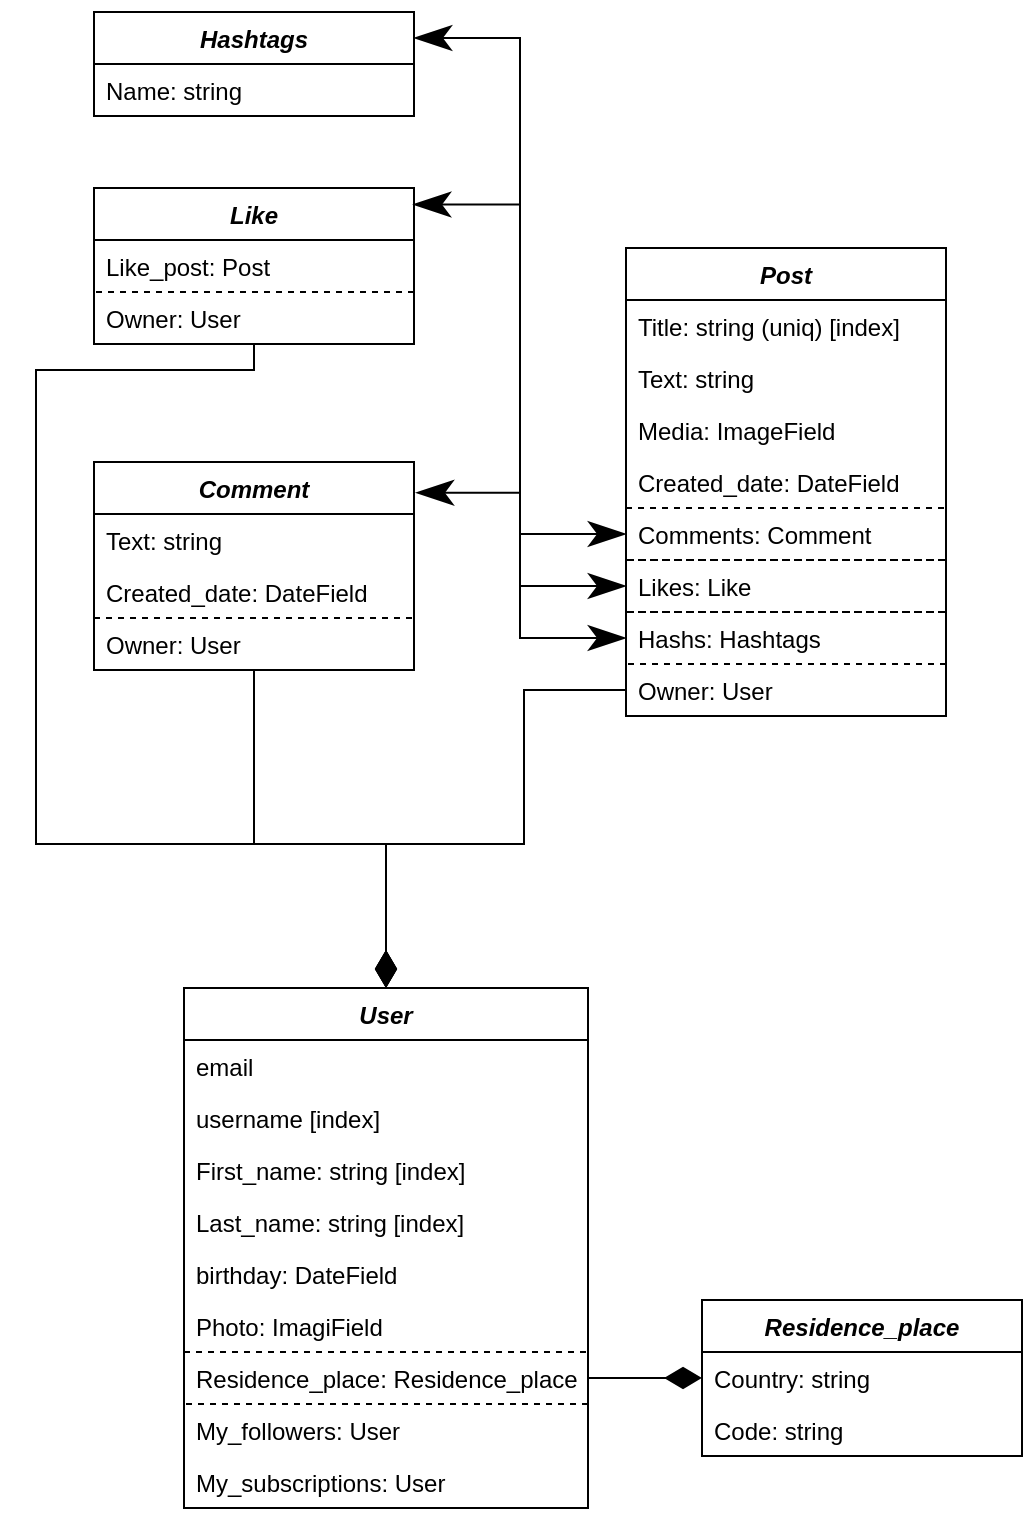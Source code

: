 <mxfile version="22.1.22" type="embed">
  <diagram id="C5RBs43oDa-KdzZeNtuy" name="Page-1">
    <mxGraphModel dx="703" dy="1033" grid="0" gridSize="10" guides="1" tooltips="1" connect="1" arrows="1" fold="1" page="1" pageScale="1" pageWidth="1169" pageHeight="827" background="none" math="0" shadow="0">
      <root>
        <mxCell id="WIyWlLk6GJQsqaUBKTNV-0" />
        <mxCell id="WIyWlLk6GJQsqaUBKTNV-1" parent="WIyWlLk6GJQsqaUBKTNV-0" />
        <mxCell id="zkfFHV4jXpPFQw0GAbJ--0" value="Residence_place" style="swimlane;fontStyle=3;align=center;verticalAlign=top;childLayout=stackLayout;horizontal=1;startSize=26;horizontalStack=0;resizeParent=1;resizeLast=0;collapsible=1;marginBottom=0;rounded=0;shadow=0;strokeWidth=1;" parent="WIyWlLk6GJQsqaUBKTNV-1" vertex="1">
          <mxGeometry x="766" y="675" width="160" height="78" as="geometry">
            <mxRectangle x="629" y="436" width="160" height="26" as="alternateBounds" />
          </mxGeometry>
        </mxCell>
        <mxCell id="zkfFHV4jXpPFQw0GAbJ--1" value="Country: string" style="text;align=left;verticalAlign=top;spacingLeft=4;spacingRight=4;overflow=hidden;rotatable=0;points=[[0,0.5],[1,0.5]];portConstraint=eastwest;" parent="zkfFHV4jXpPFQw0GAbJ--0" vertex="1">
          <mxGeometry y="26" width="160" height="26" as="geometry" />
        </mxCell>
        <mxCell id="5s991XsyKktp0hbbbUXU-14" value="Code: string" style="text;align=left;verticalAlign=top;spacingLeft=4;spacingRight=4;overflow=hidden;rotatable=0;points=[[0,0.5],[1,0.5]];portConstraint=eastwest;" parent="zkfFHV4jXpPFQw0GAbJ--0" vertex="1">
          <mxGeometry y="52" width="160" height="26" as="geometry" />
        </mxCell>
        <mxCell id="5s991XsyKktp0hbbbUXU-6" value="User" style="swimlane;fontStyle=3;align=center;verticalAlign=top;childLayout=stackLayout;horizontal=1;startSize=26;horizontalStack=0;resizeParent=1;resizeLast=0;collapsible=1;marginBottom=0;rounded=0;shadow=0;strokeWidth=1;" parent="WIyWlLk6GJQsqaUBKTNV-1" vertex="1">
          <mxGeometry x="507" y="519" width="202" height="260" as="geometry">
            <mxRectangle x="230" y="140" width="160" height="26" as="alternateBounds" />
          </mxGeometry>
        </mxCell>
        <mxCell id="5s991XsyKktp0hbbbUXU-7" value="email" style="text;align=left;verticalAlign=top;spacingLeft=4;spacingRight=4;overflow=hidden;rotatable=0;points=[[0,0.5],[1,0.5]];portConstraint=eastwest;" parent="5s991XsyKktp0hbbbUXU-6" vertex="1">
          <mxGeometry y="26" width="202" height="26" as="geometry" />
        </mxCell>
        <mxCell id="5s991XsyKktp0hbbbUXU-8" value="username [index]" style="text;align=left;verticalAlign=top;spacingLeft=4;spacingRight=4;overflow=hidden;rotatable=0;points=[[0,0.5],[1,0.5]];portConstraint=eastwest;rounded=0;shadow=0;html=0;" parent="5s991XsyKktp0hbbbUXU-6" vertex="1">
          <mxGeometry y="52" width="202" height="26" as="geometry" />
        </mxCell>
        <mxCell id="5s991XsyKktp0hbbbUXU-9" value="First_name: string [index]" style="text;align=left;verticalAlign=top;spacingLeft=4;spacingRight=4;overflow=hidden;rotatable=0;points=[[0,0.5],[1,0.5]];portConstraint=eastwest;rounded=0;shadow=0;html=0;" parent="5s991XsyKktp0hbbbUXU-6" vertex="1">
          <mxGeometry y="78" width="202" height="26" as="geometry" />
        </mxCell>
        <mxCell id="5s991XsyKktp0hbbbUXU-10" value="Last_name: string [index]" style="text;align=left;verticalAlign=top;spacingLeft=4;spacingRight=4;overflow=hidden;rotatable=0;points=[[0,0.5],[1,0.5]];portConstraint=eastwest;rounded=0;shadow=0;html=0;" parent="5s991XsyKktp0hbbbUXU-6" vertex="1">
          <mxGeometry y="104" width="202" height="26" as="geometry" />
        </mxCell>
        <mxCell id="5s991XsyKktp0hbbbUXU-11" value="birthday: DateField" style="text;align=left;verticalAlign=top;spacingLeft=4;spacingRight=4;overflow=hidden;rotatable=0;points=[[0,0.5],[1,0.5]];portConstraint=eastwest;rounded=0;shadow=0;html=0;" parent="5s991XsyKktp0hbbbUXU-6" vertex="1">
          <mxGeometry y="130" width="202" height="26" as="geometry" />
        </mxCell>
        <mxCell id="5s991XsyKktp0hbbbUXU-12" value="Photo: ImagiField" style="text;align=left;verticalAlign=top;spacingLeft=4;spacingRight=4;overflow=hidden;rotatable=0;points=[[0,0.5],[1,0.5]];portConstraint=eastwest;rounded=0;shadow=0;html=0;" parent="5s991XsyKktp0hbbbUXU-6" vertex="1">
          <mxGeometry y="156" width="202" height="26" as="geometry" />
        </mxCell>
        <mxCell id="5s991XsyKktp0hbbbUXU-13" value="Residence_place: Residence_place" style="text;align=left;verticalAlign=top;spacingLeft=4;spacingRight=4;overflow=hidden;rotatable=0;points=[[0,0.5],[1,0.5]];portConstraint=eastwest;rounded=0;shadow=0;html=0;fillColor=none;strokeColor=default;dashed=1;" parent="5s991XsyKktp0hbbbUXU-6" vertex="1">
          <mxGeometry y="182" width="202" height="26" as="geometry" />
        </mxCell>
        <mxCell id="5s991XsyKktp0hbbbUXU-16" value="My_followers: User" style="text;align=left;verticalAlign=top;spacingLeft=4;spacingRight=4;overflow=hidden;rotatable=0;points=[[0,0.5],[1,0.5]];portConstraint=eastwest;rounded=0;shadow=0;html=0;" parent="5s991XsyKktp0hbbbUXU-6" vertex="1">
          <mxGeometry y="208" width="202" height="26" as="geometry" />
        </mxCell>
        <mxCell id="1" value="My_subscriptions: User" style="text;align=left;verticalAlign=top;spacingLeft=4;spacingRight=4;overflow=hidden;rotatable=0;points=[[0,0.5],[1,0.5]];portConstraint=eastwest;rounded=0;shadow=0;html=0;" parent="5s991XsyKktp0hbbbUXU-6" vertex="1">
          <mxGeometry y="234" width="202" height="26" as="geometry" />
        </mxCell>
        <mxCell id="5s991XsyKktp0hbbbUXU-15" style="edgeStyle=orthogonalEdgeStyle;rounded=0;orthogonalLoop=1;jettySize=auto;html=1;entryX=0;entryY=0.5;entryDx=0;entryDy=0;endArrow=diamondThin;endFill=1;strokeWidth=1;endSize=16;" parent="WIyWlLk6GJQsqaUBKTNV-1" source="5s991XsyKktp0hbbbUXU-13" target="zkfFHV4jXpPFQw0GAbJ--0" edge="1">
          <mxGeometry relative="1" as="geometry" />
        </mxCell>
        <mxCell id="5s991XsyKktp0hbbbUXU-26" value="Post" style="swimlane;fontStyle=3;align=center;verticalAlign=top;childLayout=stackLayout;horizontal=1;startSize=26;horizontalStack=0;resizeParent=1;resizeLast=0;collapsible=1;marginBottom=0;rounded=0;shadow=0;strokeWidth=1;" parent="WIyWlLk6GJQsqaUBKTNV-1" vertex="1">
          <mxGeometry x="728" y="149" width="160" height="234" as="geometry">
            <mxRectangle x="629" y="436" width="160" height="26" as="alternateBounds" />
          </mxGeometry>
        </mxCell>
        <mxCell id="5s991XsyKktp0hbbbUXU-33" value="Title: string (uniq) [index]" style="text;align=left;verticalAlign=top;spacingLeft=4;spacingRight=4;overflow=hidden;rotatable=0;points=[[0,0.5],[1,0.5]];portConstraint=eastwest;" parent="5s991XsyKktp0hbbbUXU-26" vertex="1">
          <mxGeometry y="26" width="160" height="26" as="geometry" />
        </mxCell>
        <mxCell id="5s991XsyKktp0hbbbUXU-27" value="Text: string" style="text;align=left;verticalAlign=top;spacingLeft=4;spacingRight=4;overflow=hidden;rotatable=0;points=[[0,0.5],[1,0.5]];portConstraint=eastwest;" parent="5s991XsyKktp0hbbbUXU-26" vertex="1">
          <mxGeometry y="52" width="160" height="26" as="geometry" />
        </mxCell>
        <mxCell id="5s991XsyKktp0hbbbUXU-31" value="Media: ImageField" style="text;align=left;verticalAlign=top;spacingLeft=4;spacingRight=4;overflow=hidden;rotatable=0;points=[[0,0.5],[1,0.5]];portConstraint=eastwest;" parent="5s991XsyKktp0hbbbUXU-26" vertex="1">
          <mxGeometry y="78" width="160" height="26" as="geometry" />
        </mxCell>
        <mxCell id="5s991XsyKktp0hbbbUXU-32" value="Created_date: DateField" style="text;align=left;verticalAlign=top;spacingLeft=4;spacingRight=4;overflow=hidden;rotatable=0;points=[[0,0.5],[1,0.5]];portConstraint=eastwest;" parent="5s991XsyKktp0hbbbUXU-26" vertex="1">
          <mxGeometry y="104" width="160" height="26" as="geometry" />
        </mxCell>
        <mxCell id="5s991XsyKktp0hbbbUXU-51" value="Comments: Comment" style="text;align=left;verticalAlign=top;spacingLeft=4;spacingRight=4;overflow=hidden;rotatable=0;points=[[0,0.5],[1,0.5]];portConstraint=eastwest;strokeColor=default;dashed=1;" parent="5s991XsyKktp0hbbbUXU-26" vertex="1">
          <mxGeometry y="130" width="160" height="26" as="geometry" />
        </mxCell>
        <mxCell id="5s991XsyKktp0hbbbUXU-53" value="Likes: Like" style="text;align=left;verticalAlign=top;spacingLeft=4;spacingRight=4;overflow=hidden;rotatable=0;points=[[0,0.5],[1,0.5]];portConstraint=eastwest;strokeColor=default;dashed=1;" parent="5s991XsyKktp0hbbbUXU-26" vertex="1">
          <mxGeometry y="156" width="160" height="26" as="geometry" />
        </mxCell>
        <mxCell id="5s991XsyKktp0hbbbUXU-60" value="Hashs: Hashtags" style="text;align=left;verticalAlign=top;spacingLeft=4;spacingRight=4;overflow=hidden;rotatable=0;points=[[0,0.5],[1,0.5]];portConstraint=eastwest;strokeColor=default;dashed=1;" parent="5s991XsyKktp0hbbbUXU-26" vertex="1">
          <mxGeometry y="182" width="160" height="26" as="geometry" />
        </mxCell>
        <mxCell id="5s991XsyKktp0hbbbUXU-28" value="Owner: User" style="text;align=left;verticalAlign=top;spacingLeft=4;spacingRight=4;overflow=hidden;rotatable=0;points=[[0,0.5],[1,0.5]];portConstraint=eastwest;strokeColor=none;dashed=1;dashPattern=8 8;" parent="5s991XsyKktp0hbbbUXU-26" vertex="1">
          <mxGeometry y="208" width="160" height="26" as="geometry" />
        </mxCell>
        <mxCell id="5s991XsyKktp0hbbbUXU-30" style="edgeStyle=orthogonalEdgeStyle;rounded=0;orthogonalLoop=1;jettySize=auto;html=1;entryX=0.5;entryY=0;entryDx=0;entryDy=0;endSize=16;endArrow=diamondThin;endFill=1;exitX=0;exitY=0.5;exitDx=0;exitDy=0;strokeColor=default;" parent="WIyWlLk6GJQsqaUBKTNV-1" source="5s991XsyKktp0hbbbUXU-28" target="5s991XsyKktp0hbbbUXU-6" edge="1">
          <mxGeometry relative="1" as="geometry">
            <Array as="points">
              <mxPoint x="677" y="370" />
              <mxPoint x="677" y="447" />
              <mxPoint x="608" y="447" />
            </Array>
          </mxGeometry>
        </mxCell>
        <mxCell id="5s991XsyKktp0hbbbUXU-34" value="Comment" style="swimlane;fontStyle=3;align=center;verticalAlign=top;childLayout=stackLayout;horizontal=1;startSize=26;horizontalStack=0;resizeParent=1;resizeLast=0;collapsible=1;marginBottom=0;rounded=0;shadow=0;strokeWidth=1;" parent="WIyWlLk6GJQsqaUBKTNV-1" vertex="1">
          <mxGeometry x="462" y="256" width="160" height="104" as="geometry">
            <mxRectangle x="629" y="436" width="160" height="26" as="alternateBounds" />
          </mxGeometry>
        </mxCell>
        <mxCell id="5s991XsyKktp0hbbbUXU-36" value="Text: string" style="text;align=left;verticalAlign=top;spacingLeft=4;spacingRight=4;overflow=hidden;rotatable=0;points=[[0,0.5],[1,0.5]];portConstraint=eastwest;" parent="5s991XsyKktp0hbbbUXU-34" vertex="1">
          <mxGeometry y="26" width="160" height="26" as="geometry" />
        </mxCell>
        <mxCell id="5s991XsyKktp0hbbbUXU-38" value="Created_date: DateField" style="text;align=left;verticalAlign=top;spacingLeft=4;spacingRight=4;overflow=hidden;rotatable=0;points=[[0,0.5],[1,0.5]];portConstraint=eastwest;" parent="5s991XsyKktp0hbbbUXU-34" vertex="1">
          <mxGeometry y="52" width="160" height="26" as="geometry" />
        </mxCell>
        <mxCell id="5s991XsyKktp0hbbbUXU-39" value="Owner: User" style="text;align=left;verticalAlign=top;spacingLeft=4;spacingRight=4;overflow=hidden;rotatable=0;points=[[0,0.5],[1,0.5]];portConstraint=eastwest;strokeColor=default;dashed=1;" parent="5s991XsyKktp0hbbbUXU-34" vertex="1">
          <mxGeometry y="78" width="160" height="26" as="geometry" />
        </mxCell>
        <mxCell id="5s991XsyKktp0hbbbUXU-41" style="edgeStyle=orthogonalEdgeStyle;rounded=0;orthogonalLoop=1;jettySize=auto;html=1;entryX=0.5;entryY=0;entryDx=0;entryDy=0;endArrow=diamondThin;endFill=1;endSize=16;" parent="WIyWlLk6GJQsqaUBKTNV-1" source="5s991XsyKktp0hbbbUXU-39" target="5s991XsyKktp0hbbbUXU-6" edge="1">
          <mxGeometry relative="1" as="geometry">
            <Array as="points">
              <mxPoint x="542" y="447" />
              <mxPoint x="608" y="447" />
            </Array>
          </mxGeometry>
        </mxCell>
        <mxCell id="5s991XsyKktp0hbbbUXU-43" value="Like" style="swimlane;fontStyle=3;align=center;verticalAlign=top;childLayout=stackLayout;horizontal=1;startSize=26;horizontalStack=0;resizeParent=1;resizeLast=0;collapsible=1;marginBottom=0;rounded=0;shadow=0;strokeWidth=1;" parent="WIyWlLk6GJQsqaUBKTNV-1" vertex="1">
          <mxGeometry x="462" y="119" width="160" height="78" as="geometry">
            <mxRectangle x="629" y="436" width="160" height="26" as="alternateBounds" />
          </mxGeometry>
        </mxCell>
        <mxCell id="5s991XsyKktp0hbbbUXU-46" value="Like_post: Post" style="text;align=left;verticalAlign=top;spacingLeft=4;spacingRight=4;overflow=hidden;rotatable=0;points=[[0,0.5],[1,0.5]];portConstraint=eastwest;strokeColor=default;dashed=1;" parent="5s991XsyKktp0hbbbUXU-43" vertex="1">
          <mxGeometry y="26" width="160" height="26" as="geometry" />
        </mxCell>
        <mxCell id="5s991XsyKktp0hbbbUXU-47" value="Owner: User" style="text;align=left;verticalAlign=top;spacingLeft=4;spacingRight=4;overflow=hidden;rotatable=0;points=[[0,0.5],[1,0.5]];portConstraint=eastwest;strokeColor=none;" parent="5s991XsyKktp0hbbbUXU-43" vertex="1">
          <mxGeometry y="52" width="160" height="26" as="geometry" />
        </mxCell>
        <mxCell id="5s991XsyKktp0hbbbUXU-50" style="edgeStyle=orthogonalEdgeStyle;rounded=0;orthogonalLoop=1;jettySize=auto;html=1;entryX=0.5;entryY=0;entryDx=0;entryDy=0;endSize=16;endArrow=diamondThin;endFill=1;" parent="WIyWlLk6GJQsqaUBKTNV-1" source="5s991XsyKktp0hbbbUXU-47" target="5s991XsyKktp0hbbbUXU-6" edge="1">
          <mxGeometry relative="1" as="geometry">
            <Array as="points">
              <mxPoint x="433" y="210" />
              <mxPoint x="433" y="447" />
              <mxPoint x="608" y="447" />
            </Array>
          </mxGeometry>
        </mxCell>
        <mxCell id="5s991XsyKktp0hbbbUXU-52" style="edgeStyle=orthogonalEdgeStyle;rounded=0;orthogonalLoop=1;jettySize=auto;html=1;entryX=1.006;entryY=0.148;entryDx=0;entryDy=0;endArrow=classicThin;endFill=1;startArrow=classicThin;startFill=1;endSize=16;startSize=16;entryPerimeter=0;" parent="WIyWlLk6GJQsqaUBKTNV-1" source="5s991XsyKktp0hbbbUXU-51" target="5s991XsyKktp0hbbbUXU-34" edge="1">
          <mxGeometry relative="1" as="geometry" />
        </mxCell>
        <mxCell id="5s991XsyKktp0hbbbUXU-55" style="edgeStyle=orthogonalEdgeStyle;rounded=0;orthogonalLoop=1;jettySize=auto;html=1;entryX=0.997;entryY=0.106;entryDx=0;entryDy=0;entryPerimeter=0;endArrow=classicThin;endFill=1;startArrow=classicThin;startFill=1;endSize=16;startSize=16;" parent="WIyWlLk6GJQsqaUBKTNV-1" source="5s991XsyKktp0hbbbUXU-53" target="5s991XsyKktp0hbbbUXU-43" edge="1">
          <mxGeometry relative="1" as="geometry" />
        </mxCell>
        <mxCell id="5s991XsyKktp0hbbbUXU-56" value="Hashtags" style="swimlane;fontStyle=3;align=center;verticalAlign=top;childLayout=stackLayout;horizontal=1;startSize=26;horizontalStack=0;resizeParent=1;resizeLast=0;collapsible=1;marginBottom=0;rounded=0;shadow=0;strokeWidth=1;" parent="WIyWlLk6GJQsqaUBKTNV-1" vertex="1">
          <mxGeometry x="462" y="31" width="160" height="52" as="geometry">
            <mxRectangle x="629" y="436" width="160" height="26" as="alternateBounds" />
          </mxGeometry>
        </mxCell>
        <mxCell id="5s991XsyKktp0hbbbUXU-57" value="Name: string" style="text;align=left;verticalAlign=top;spacingLeft=4;spacingRight=4;overflow=hidden;rotatable=0;points=[[0,0.5],[1,0.5]];portConstraint=eastwest;" parent="5s991XsyKktp0hbbbUXU-56" vertex="1">
          <mxGeometry y="26" width="160" height="26" as="geometry" />
        </mxCell>
        <mxCell id="5s991XsyKktp0hbbbUXU-61" style="edgeStyle=orthogonalEdgeStyle;rounded=0;orthogonalLoop=1;jettySize=auto;html=1;entryX=1;entryY=0.25;entryDx=0;entryDy=0;endSize=16;startSize=16;startArrow=classicThin;startFill=1;endArrow=classicThin;endFill=1;" parent="WIyWlLk6GJQsqaUBKTNV-1" source="5s991XsyKktp0hbbbUXU-60" target="5s991XsyKktp0hbbbUXU-56" edge="1">
          <mxGeometry relative="1" as="geometry" />
        </mxCell>
      </root>
    </mxGraphModel>
  </diagram>
</mxfile>
